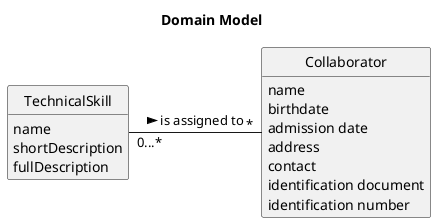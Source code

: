 @startuml

'left to right direction

title Domain Model

hide methods
hide circle



class Collaborator {
    name
    birthdate
    admission date
    address
    contact
    identification document
    identification number
}

class TechnicalSkill {
        name
        shortDescription
        fullDescription
}

TechnicalSkill "0...*" - "*" Collaborator : is assigned to >

@enduml